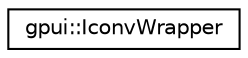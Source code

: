 digraph "Graphical Class Hierarchy"
{
 // LATEX_PDF_SIZE
  edge [fontname="Helvetica",fontsize="10",labelfontname="Helvetica",labelfontsize="10"];
  node [fontname="Helvetica",fontsize="10",shape=record];
  rankdir="LR";
  Node0 [label="gpui::IconvWrapper",height=0.2,width=0.4,color="black", fillcolor="white", style="filled",URL="$classgpui_1_1_iconv_wrapper.html",tooltip="The IconWrapper provides wrapper for POSIX iconv functionality to ease the access from C++ and a conv..."];
}
